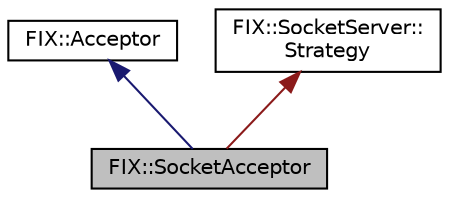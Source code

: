 digraph "FIX::SocketAcceptor"
{
  edge [fontname="Helvetica",fontsize="10",labelfontname="Helvetica",labelfontsize="10"];
  node [fontname="Helvetica",fontsize="10",shape=record];
  Node0 [label="FIX::SocketAcceptor",height=0.2,width=0.4,color="black", fillcolor="grey75", style="filled", fontcolor="black"];
  Node1 -> Node0 [dir="back",color="midnightblue",fontsize="10",style="solid",fontname="Helvetica"];
  Node1 [label="FIX::Acceptor",height=0.2,width=0.4,color="black", fillcolor="white", style="filled",URL="$class_f_i_x_1_1_acceptor.html",tooltip="Base for classes which act as an acceptor for incoming connections. "];
  Node2 -> Node0 [dir="back",color="firebrick4",fontsize="10",style="solid",fontname="Helvetica"];
  Node2 [label="FIX::SocketServer::\lStrategy",height=0.2,width=0.4,color="black", fillcolor="white", style="filled",URL="$class_f_i_x_1_1_socket_server_1_1_strategy.html"];
}
